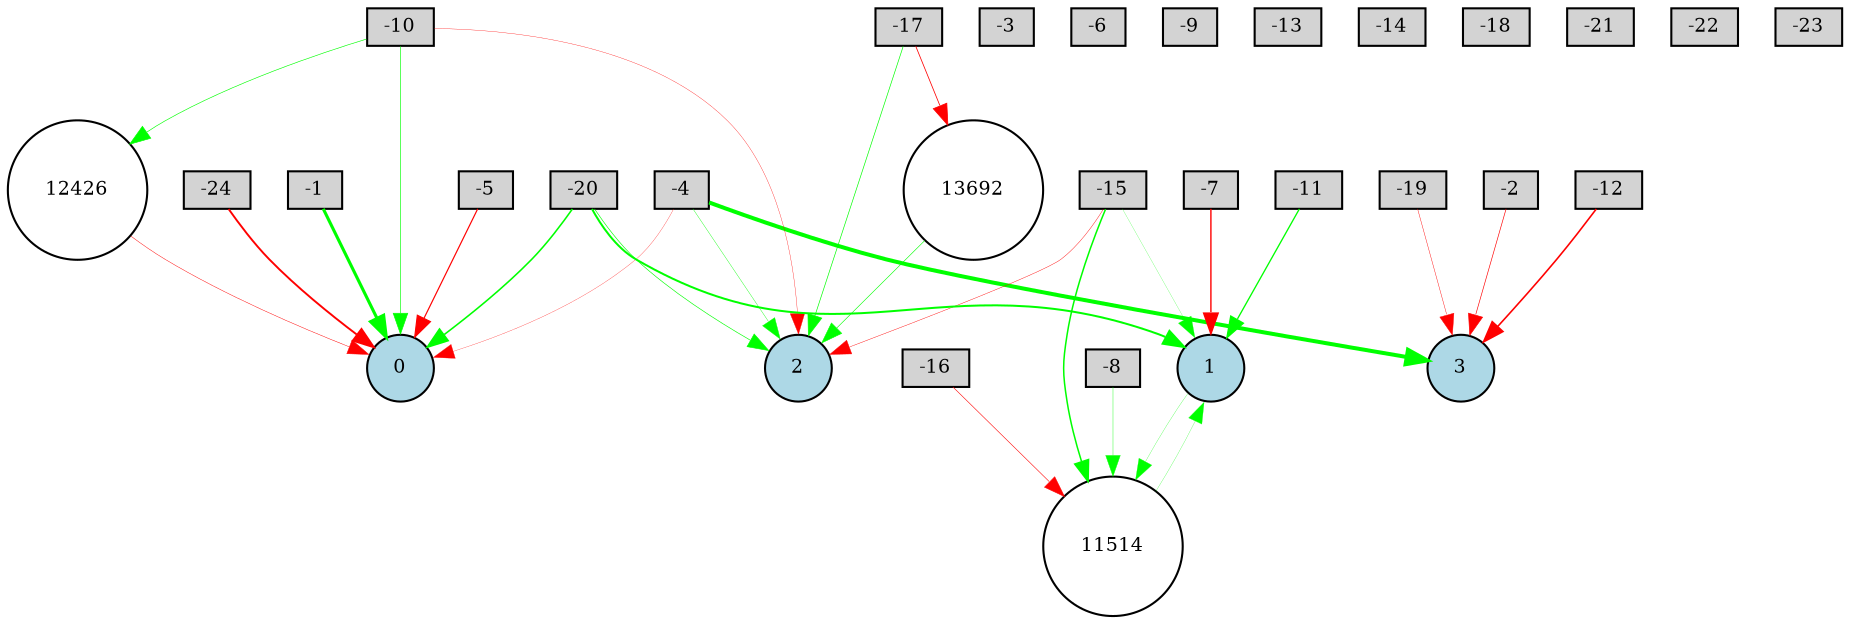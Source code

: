 digraph {
	node [fontsize=9 height=0.2 shape=circle width=0.2]
	-1 [fillcolor=lightgray shape=box style=filled]
	-2 [fillcolor=lightgray shape=box style=filled]
	-3 [fillcolor=lightgray shape=box style=filled]
	-4 [fillcolor=lightgray shape=box style=filled]
	-5 [fillcolor=lightgray shape=box style=filled]
	-6 [fillcolor=lightgray shape=box style=filled]
	-7 [fillcolor=lightgray shape=box style=filled]
	-8 [fillcolor=lightgray shape=box style=filled]
	-9 [fillcolor=lightgray shape=box style=filled]
	-10 [fillcolor=lightgray shape=box style=filled]
	-11 [fillcolor=lightgray shape=box style=filled]
	-12 [fillcolor=lightgray shape=box style=filled]
	-13 [fillcolor=lightgray shape=box style=filled]
	-14 [fillcolor=lightgray shape=box style=filled]
	-15 [fillcolor=lightgray shape=box style=filled]
	-16 [fillcolor=lightgray shape=box style=filled]
	-17 [fillcolor=lightgray shape=box style=filled]
	-18 [fillcolor=lightgray shape=box style=filled]
	-19 [fillcolor=lightgray shape=box style=filled]
	-20 [fillcolor=lightgray shape=box style=filled]
	-21 [fillcolor=lightgray shape=box style=filled]
	-22 [fillcolor=lightgray shape=box style=filled]
	-23 [fillcolor=lightgray shape=box style=filled]
	-24 [fillcolor=lightgray shape=box style=filled]
	0 [fillcolor=lightblue style=filled]
	1 [fillcolor=lightblue style=filled]
	2 [fillcolor=lightblue style=filled]
	3 [fillcolor=lightblue style=filled]
	12426 [fillcolor=white style=filled]
	11514 [fillcolor=white style=filled]
	13692 [fillcolor=white style=filled]
	-20 -> 2 [color=green penwidth=0.2984490756962934 style=solid]
	-10 -> 2 [color=red penwidth=0.1582271125661684 style=solid]
	-19 -> 3 [color=red penwidth=0.20188265612011547 style=solid]
	-11 -> 1 [color=green penwidth=0.6321492993452432 style=solid]
	-15 -> 2 [color=red penwidth=0.19909089424008647 style=solid]
	13692 -> 2 [color=green penwidth=0.2841460806455949 style=solid]
	-16 -> 11514 [color=red penwidth=0.27181008258580386 style=solid]
	-10 -> 12426 [color=green penwidth=0.2963871726350473 style=solid]
	-1 -> 0 [color=green penwidth=1.4922795437115735 style=solid]
	11514 -> 1 [color=green penwidth=0.11548558754008756 style=solid]
	1 -> 11514 [color=green penwidth=0.12203963261258764 style=solid]
	-15 -> 1 [color=green penwidth=0.1013092586478583 style=solid]
	-4 -> 3 [color=green penwidth=1.9249350091928168 style=solid]
	-17 -> 13692 [color=red penwidth=0.3750955313359037 style=solid]
	-15 -> 11514 [color=green penwidth=0.7293715131531956 style=solid]
	12426 -> 0 [color=red penwidth=0.21884024489216952 style=solid]
	-10 -> 0 [color=green penwidth=0.31138178302380337 style=solid]
	-5 -> 0 [color=red penwidth=0.5672002746817364 style=solid]
	-17 -> 2 [color=green penwidth=0.32541631905231483 style=solid]
	-20 -> 0 [color=green penwidth=0.759233313585337 style=solid]
	-8 -> 11514 [color=green penwidth=0.18710757882491164 style=solid]
	-4 -> 0 [color=red penwidth=0.13263629062162915 style=solid]
	-20 -> 1 [color=green penwidth=0.9627900613163959 style=solid]
	-12 -> 3 [color=red penwidth=0.7754048554015308 style=solid]
	-4 -> 2 [color=green penwidth=0.18511393649658137 style=solid]
	-2 -> 3 [color=red penwidth=0.3129827736789784 style=solid]
	-24 -> 0 [color=red penwidth=0.9172772435015591 style=solid]
	-7 -> 1 [color=red penwidth=0.6711809372631362 style=solid]
}
